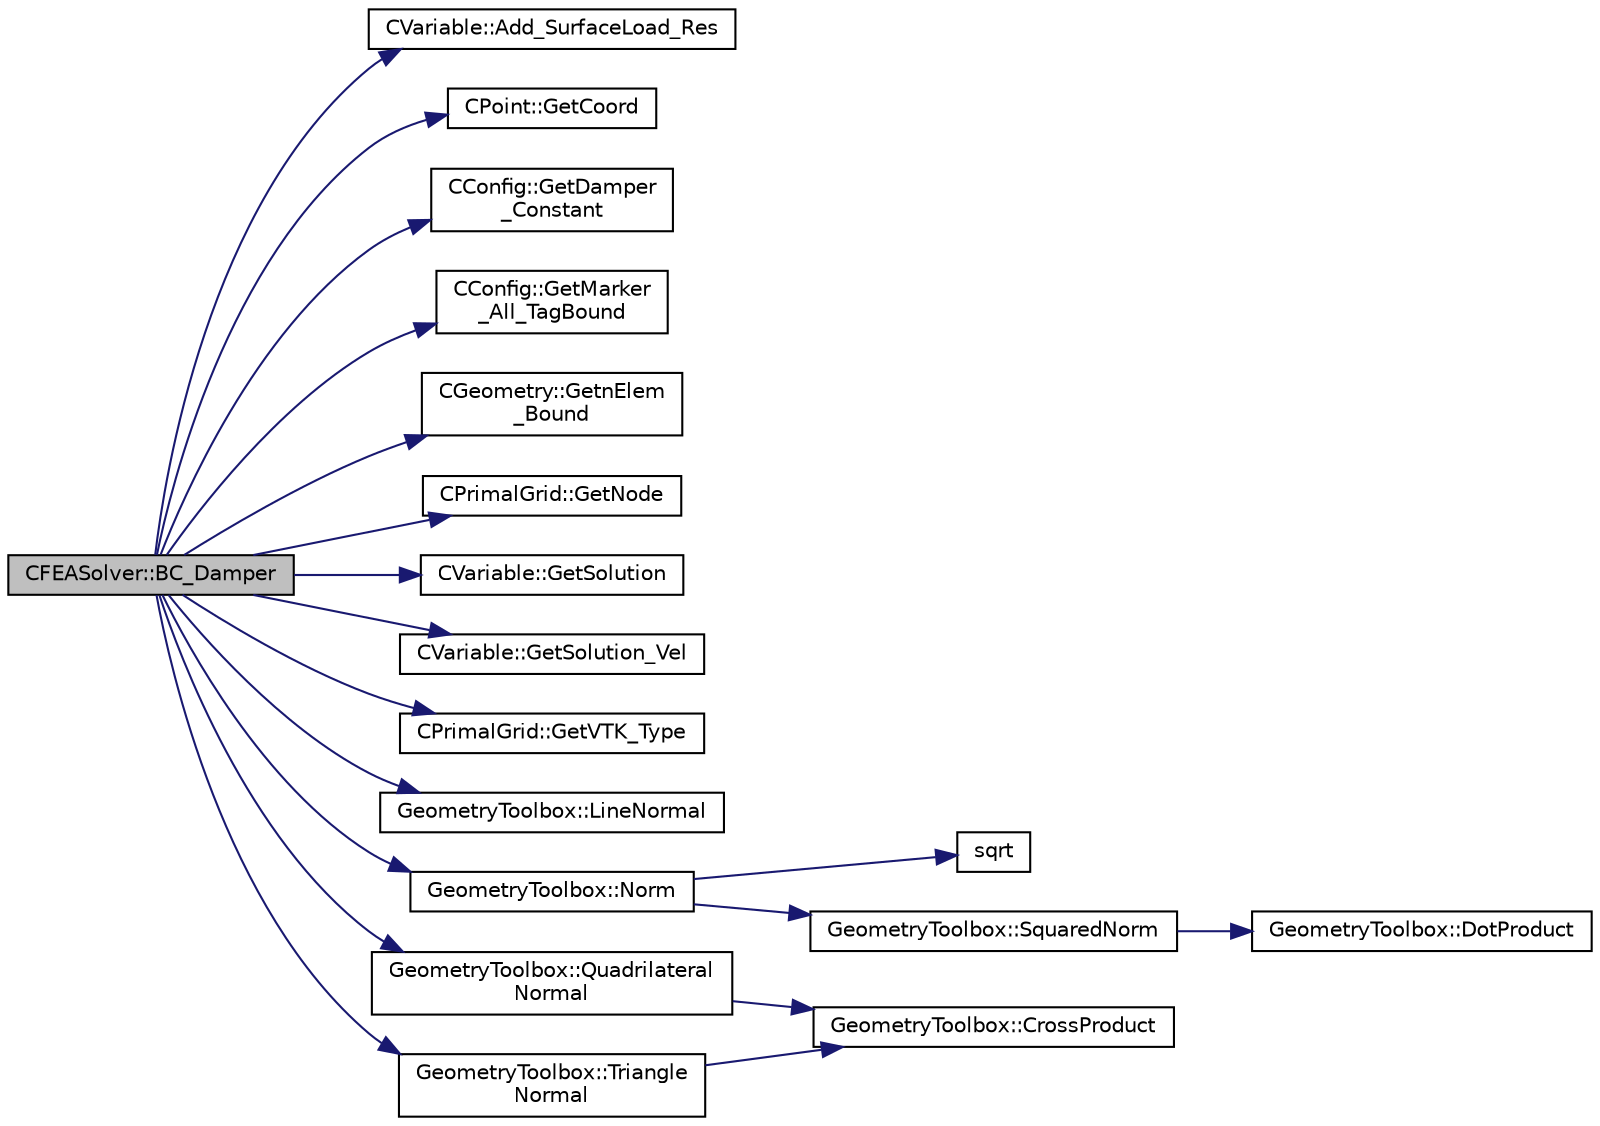digraph "CFEASolver::BC_Damper"
{
 // LATEX_PDF_SIZE
  edge [fontname="Helvetica",fontsize="10",labelfontname="Helvetica",labelfontsize="10"];
  node [fontname="Helvetica",fontsize="10",shape=record];
  rankdir="LR";
  Node1 [label="CFEASolver::BC_Damper",height=0.2,width=0.4,color="black", fillcolor="grey75", style="filled", fontcolor="black",tooltip="Impose a damping load."];
  Node1 -> Node2 [color="midnightblue",fontsize="10",style="solid",fontname="Helvetica"];
  Node2 [label="CVariable::Add_SurfaceLoad_Res",height=0.2,width=0.4,color="black", fillcolor="white", style="filled",URL="$classCVariable.html#a864225c063788816b003bd631e8a6c93",tooltip="A virtual member."];
  Node1 -> Node3 [color="midnightblue",fontsize="10",style="solid",fontname="Helvetica"];
  Node3 [label="CPoint::GetCoord",height=0.2,width=0.4,color="black", fillcolor="white", style="filled",URL="$classCPoint.html#ab16c29dd03911529cd73bf467c313179",tooltip="Get the coordinates dor the control volume."];
  Node1 -> Node4 [color="midnightblue",fontsize="10",style="solid",fontname="Helvetica"];
  Node4 [label="CConfig::GetDamper\l_Constant",height=0.2,width=0.4,color="black", fillcolor="white", style="filled",URL="$classCConfig.html#a2cb07b7fb1e188eb60b83e387fe67e51",tooltip="Get the constant value at a damper boundary."];
  Node1 -> Node5 [color="midnightblue",fontsize="10",style="solid",fontname="Helvetica"];
  Node5 [label="CConfig::GetMarker\l_All_TagBound",height=0.2,width=0.4,color="black", fillcolor="white", style="filled",URL="$classCConfig.html#ab8c9c1f45950a29355be4ff357049440",tooltip="Get the index of the surface defined in the geometry file."];
  Node1 -> Node6 [color="midnightblue",fontsize="10",style="solid",fontname="Helvetica"];
  Node6 [label="CGeometry::GetnElem\l_Bound",height=0.2,width=0.4,color="black", fillcolor="white", style="filled",URL="$classCGeometry.html#a99963e6bd2e4a26d4562f7ea5e8b8873",tooltip="Get the number of boundary elements."];
  Node1 -> Node7 [color="midnightblue",fontsize="10",style="solid",fontname="Helvetica"];
  Node7 [label="CPrimalGrid::GetNode",height=0.2,width=0.4,color="black", fillcolor="white", style="filled",URL="$classCPrimalGrid.html#a6353b89f5a8a3948cd475da6152bf077",tooltip="Get the nodes shared by the primal grid element."];
  Node1 -> Node8 [color="midnightblue",fontsize="10",style="solid",fontname="Helvetica"];
  Node8 [label="CVariable::GetSolution",height=0.2,width=0.4,color="black", fillcolor="white", style="filled",URL="$classCVariable.html#a261483e39c23c1de7cb9aea7e917c121",tooltip="Get the solution."];
  Node1 -> Node9 [color="midnightblue",fontsize="10",style="solid",fontname="Helvetica"];
  Node9 [label="CVariable::GetSolution_Vel",height=0.2,width=0.4,color="black", fillcolor="white", style="filled",URL="$classCVariable.html#ae403ee21871629716cbabead1c587dac",tooltip="Get the velocity (Structural Analysis)."];
  Node1 -> Node10 [color="midnightblue",fontsize="10",style="solid",fontname="Helvetica"];
  Node10 [label="CPrimalGrid::GetVTK_Type",height=0.2,width=0.4,color="black", fillcolor="white", style="filled",URL="$classCPrimalGrid.html#ad506ad8f97dd70d71c1ee6f407df4cf5",tooltip="Get VTK type."];
  Node1 -> Node11 [color="midnightblue",fontsize="10",style="solid",fontname="Helvetica"];
  Node11 [label="GeometryToolbox::LineNormal",height=0.2,width=0.4,color="black", fillcolor="white", style="filled",URL="$group__GeometryToolbox.html#ga7079d2492b2934b5a8044b6576d35125",tooltip="Set U as the normal to a 2D line defined by coords[iPoint][iDim]."];
  Node1 -> Node12 [color="midnightblue",fontsize="10",style="solid",fontname="Helvetica"];
  Node12 [label="GeometryToolbox::Norm",height=0.2,width=0.4,color="black", fillcolor="white", style="filled",URL="$group__GeometryToolbox.html#gad8b24e50333c9a8378f7abf18222f36a",tooltip=" "];
  Node12 -> Node13 [color="midnightblue",fontsize="10",style="solid",fontname="Helvetica"];
  Node13 [label="sqrt",height=0.2,width=0.4,color="black", fillcolor="white", style="filled",URL="$group__SIMD.html#ga54a1925ab40fb4249ea255072520de35",tooltip=" "];
  Node12 -> Node14 [color="midnightblue",fontsize="10",style="solid",fontname="Helvetica"];
  Node14 [label="GeometryToolbox::SquaredNorm",height=0.2,width=0.4,color="black", fillcolor="white", style="filled",URL="$group__GeometryToolbox.html#ga98c9b9314cc6352c9bba49b8cfb4b056",tooltip=" "];
  Node14 -> Node15 [color="midnightblue",fontsize="10",style="solid",fontname="Helvetica"];
  Node15 [label="GeometryToolbox::DotProduct",height=0.2,width=0.4,color="black", fillcolor="white", style="filled",URL="$group__GeometryToolbox.html#ga7ec3e1e20fab73dbf0159fe38492cc89",tooltip=" "];
  Node1 -> Node16 [color="midnightblue",fontsize="10",style="solid",fontname="Helvetica"];
  Node16 [label="GeometryToolbox::Quadrilateral\lNormal",height=0.2,width=0.4,color="black", fillcolor="white", style="filled",URL="$group__GeometryToolbox.html#ga33b6625a765eb24f27428949e1b1433e",tooltip="Normal vector of a quadrilateral, cross product of the two diagonals."];
  Node16 -> Node17 [color="midnightblue",fontsize="10",style="solid",fontname="Helvetica"];
  Node17 [label="GeometryToolbox::CrossProduct",height=0.2,width=0.4,color="black", fillcolor="white", style="filled",URL="$group__GeometryToolbox.html#ga26f2f767e60f046c51299f6236f84ffe",tooltip="c = a x b"];
  Node1 -> Node18 [color="midnightblue",fontsize="10",style="solid",fontname="Helvetica"];
  Node18 [label="GeometryToolbox::Triangle\lNormal",height=0.2,width=0.4,color="black", fillcolor="white", style="filled",URL="$group__GeometryToolbox.html#gaaf49b2060e8b62e065637f257283d132",tooltip="Normal vector of a triangle, cross product of two sides."];
  Node18 -> Node17 [color="midnightblue",fontsize="10",style="solid",fontname="Helvetica"];
}
